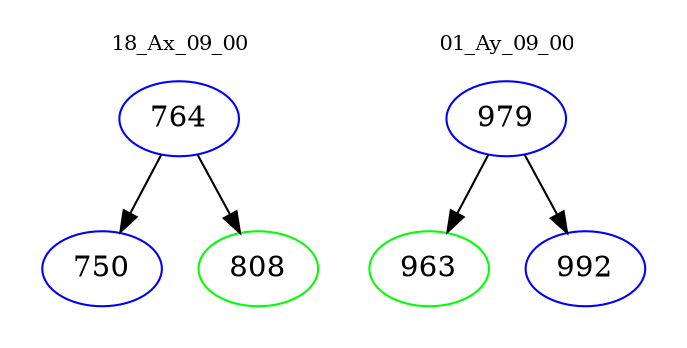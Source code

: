 digraph{
subgraph cluster_0 {
color = white
label = "18_Ax_09_00";
fontsize=10;
T0_764 [label="764", color="blue"]
T0_764 -> T0_750 [color="black"]
T0_750 [label="750", color="blue"]
T0_764 -> T0_808 [color="black"]
T0_808 [label="808", color="green"]
}
subgraph cluster_1 {
color = white
label = "01_Ay_09_00";
fontsize=10;
T1_979 [label="979", color="blue"]
T1_979 -> T1_963 [color="black"]
T1_963 [label="963", color="green"]
T1_979 -> T1_992 [color="black"]
T1_992 [label="992", color="blue"]
}
}
